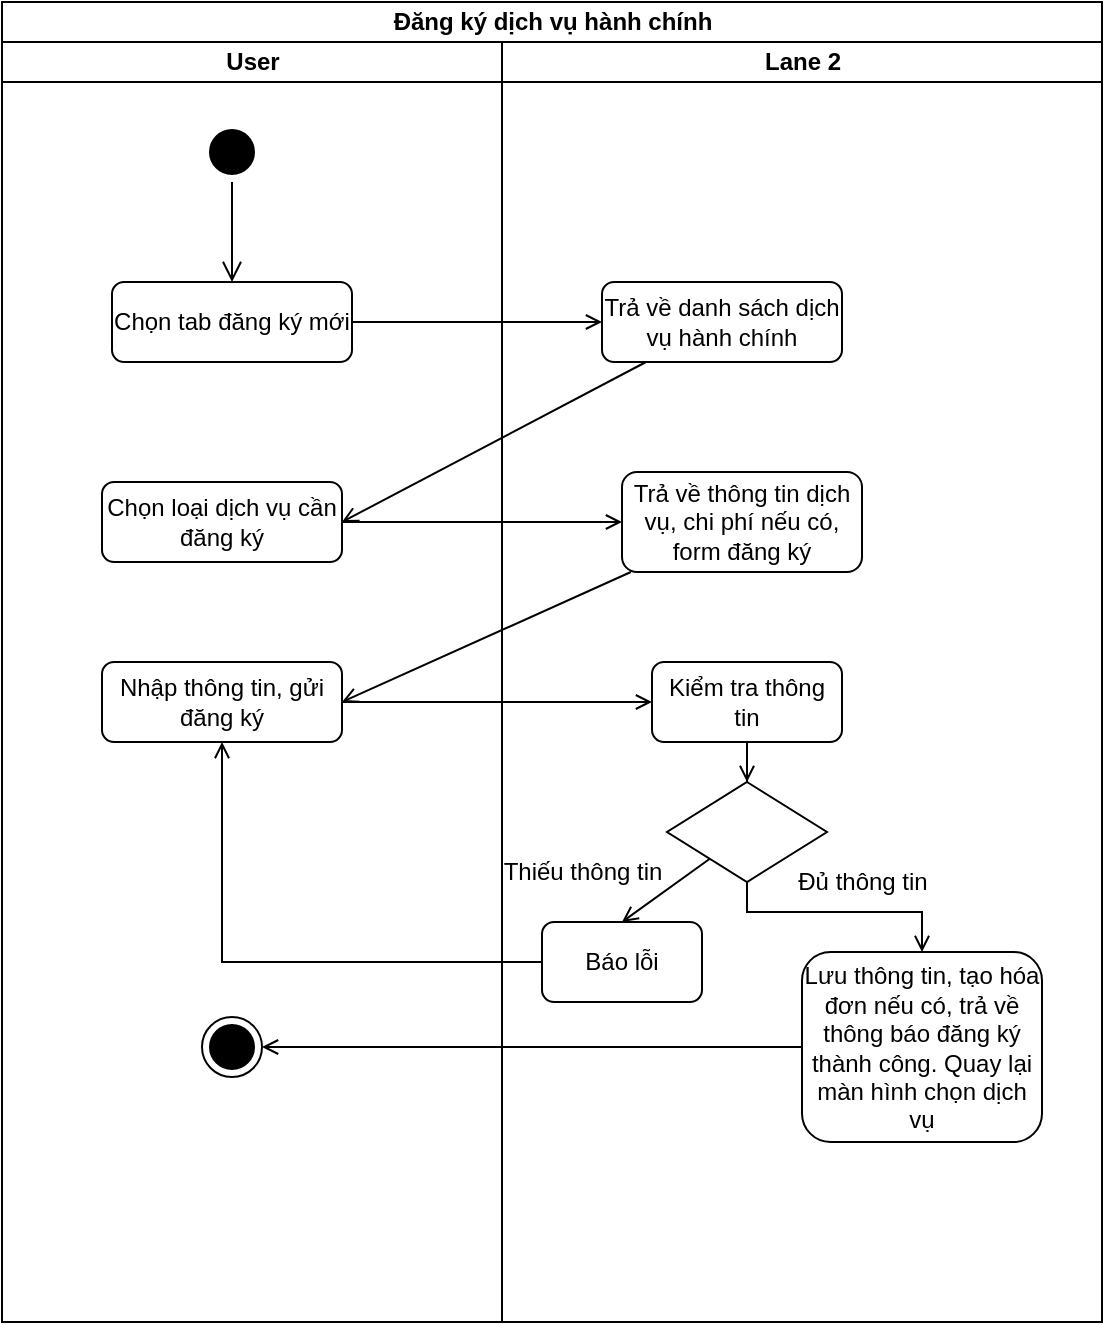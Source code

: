 <mxfile version="20.8.13" type="github">
  <diagram name="Page-1" id="HGys0ujm9egX_t3piUTb">
    <mxGraphModel dx="1050" dy="523" grid="1" gridSize="10" guides="1" tooltips="1" connect="1" arrows="1" fold="1" page="1" pageScale="1" pageWidth="827" pageHeight="1169" math="0" shadow="0">
      <root>
        <mxCell id="0" />
        <mxCell id="1" parent="0" />
        <mxCell id="Bfm5ouzrHzipLKYUxdTs-1" value="Đăng ký dịch vụ hành chính" style="swimlane;childLayout=stackLayout;resizeParent=1;resizeParentMax=0;startSize=20;html=1;" vertex="1" parent="1">
          <mxGeometry x="220" y="50" width="550" height="660" as="geometry" />
        </mxCell>
        <mxCell id="Bfm5ouzrHzipLKYUxdTs-2" value="User" style="swimlane;startSize=20;html=1;" vertex="1" parent="Bfm5ouzrHzipLKYUxdTs-1">
          <mxGeometry y="20" width="250" height="640" as="geometry" />
        </mxCell>
        <mxCell id="Bfm5ouzrHzipLKYUxdTs-5" value="" style="ellipse;html=1;shape=startState;fillColor=#000000;strokeColor=#000000;" vertex="1" parent="Bfm5ouzrHzipLKYUxdTs-2">
          <mxGeometry x="100.0" y="40" width="30" height="30" as="geometry" />
        </mxCell>
        <mxCell id="Bfm5ouzrHzipLKYUxdTs-6" value="" style="edgeStyle=orthogonalEdgeStyle;html=1;verticalAlign=bottom;endArrow=open;endSize=8;strokeColor=#000000;rounded=0;entryX=0.5;entryY=0;entryDx=0;entryDy=0;" edge="1" source="Bfm5ouzrHzipLKYUxdTs-5" parent="Bfm5ouzrHzipLKYUxdTs-2" target="Bfm5ouzrHzipLKYUxdTs-11">
          <mxGeometry relative="1" as="geometry">
            <mxPoint x="115" y="100" as="targetPoint" />
          </mxGeometry>
        </mxCell>
        <mxCell id="Bfm5ouzrHzipLKYUxdTs-11" value="Chọn tab đăng ký mới" style="rounded=1;whiteSpace=wrap;html=1;strokeColor=#000000;" vertex="1" parent="Bfm5ouzrHzipLKYUxdTs-2">
          <mxGeometry x="55" y="120" width="120" height="40" as="geometry" />
        </mxCell>
        <mxCell id="Bfm5ouzrHzipLKYUxdTs-16" value="Chọn loại dịch vụ cần đăng ký" style="rounded=1;whiteSpace=wrap;html=1;strokeColor=#000000;" vertex="1" parent="Bfm5ouzrHzipLKYUxdTs-2">
          <mxGeometry x="50" y="220" width="120" height="40" as="geometry" />
        </mxCell>
        <mxCell id="Bfm5ouzrHzipLKYUxdTs-20" value="Nhập thông tin, gửi đăng ký" style="rounded=1;whiteSpace=wrap;html=1;strokeColor=#000000;" vertex="1" parent="Bfm5ouzrHzipLKYUxdTs-2">
          <mxGeometry x="50" y="310" width="120" height="40" as="geometry" />
        </mxCell>
        <mxCell id="Bfm5ouzrHzipLKYUxdTs-37" value="" style="ellipse;html=1;shape=endState;fillColor=#000000;strokeColor=#000000;" vertex="1" parent="Bfm5ouzrHzipLKYUxdTs-2">
          <mxGeometry x="100" y="487.5" width="30" height="30" as="geometry" />
        </mxCell>
        <mxCell id="Bfm5ouzrHzipLKYUxdTs-14" style="rounded=0;orthogonalLoop=1;jettySize=auto;html=1;entryX=0;entryY=0.5;entryDx=0;entryDy=0;strokeColor=#000000;endArrow=open;endFill=0;" edge="1" parent="Bfm5ouzrHzipLKYUxdTs-1" source="Bfm5ouzrHzipLKYUxdTs-11" target="Bfm5ouzrHzipLKYUxdTs-13">
          <mxGeometry relative="1" as="geometry" />
        </mxCell>
        <mxCell id="Bfm5ouzrHzipLKYUxdTs-15" style="rounded=0;orthogonalLoop=1;jettySize=auto;html=1;strokeColor=#000000;endArrow=open;endFill=0;entryX=1;entryY=0.5;entryDx=0;entryDy=0;" edge="1" parent="Bfm5ouzrHzipLKYUxdTs-1" source="Bfm5ouzrHzipLKYUxdTs-13" target="Bfm5ouzrHzipLKYUxdTs-16">
          <mxGeometry relative="1" as="geometry">
            <mxPoint x="340.0" y="340" as="targetPoint" />
          </mxGeometry>
        </mxCell>
        <mxCell id="Bfm5ouzrHzipLKYUxdTs-18" style="rounded=0;orthogonalLoop=1;jettySize=auto;html=1;entryX=0;entryY=0.5;entryDx=0;entryDy=0;strokeColor=#000000;endArrow=open;endFill=0;" edge="1" parent="Bfm5ouzrHzipLKYUxdTs-1" source="Bfm5ouzrHzipLKYUxdTs-16" target="Bfm5ouzrHzipLKYUxdTs-17">
          <mxGeometry relative="1" as="geometry" />
        </mxCell>
        <mxCell id="Bfm5ouzrHzipLKYUxdTs-19" style="rounded=0;orthogonalLoop=1;jettySize=auto;html=1;strokeColor=#000000;endArrow=open;endFill=0;entryX=1;entryY=0.5;entryDx=0;entryDy=0;" edge="1" parent="Bfm5ouzrHzipLKYUxdTs-1" source="Bfm5ouzrHzipLKYUxdTs-17" target="Bfm5ouzrHzipLKYUxdTs-20">
          <mxGeometry relative="1" as="geometry">
            <mxPoint x="335.0" y="360" as="targetPoint" />
          </mxGeometry>
        </mxCell>
        <mxCell id="Bfm5ouzrHzipLKYUxdTs-25" style="rounded=0;orthogonalLoop=1;jettySize=auto;html=1;entryX=0;entryY=0.5;entryDx=0;entryDy=0;strokeColor=#000000;endArrow=open;endFill=0;" edge="1" parent="Bfm5ouzrHzipLKYUxdTs-1" source="Bfm5ouzrHzipLKYUxdTs-20" target="Bfm5ouzrHzipLKYUxdTs-23">
          <mxGeometry relative="1" as="geometry" />
        </mxCell>
        <mxCell id="Bfm5ouzrHzipLKYUxdTs-3" value="Lane 2" style="swimlane;startSize=20;html=1;" vertex="1" parent="Bfm5ouzrHzipLKYUxdTs-1">
          <mxGeometry x="250" y="20" width="300" height="640" as="geometry" />
        </mxCell>
        <mxCell id="Bfm5ouzrHzipLKYUxdTs-13" value="Trả về danh sách dịch vụ hành chính" style="rounded=1;whiteSpace=wrap;html=1;strokeColor=#000000;" vertex="1" parent="Bfm5ouzrHzipLKYUxdTs-3">
          <mxGeometry x="50" y="120" width="120" height="40" as="geometry" />
        </mxCell>
        <mxCell id="Bfm5ouzrHzipLKYUxdTs-17" value="Trả về thông tin dịch vụ, chi phí nếu có, form đăng ký" style="rounded=1;whiteSpace=wrap;html=1;strokeColor=#000000;" vertex="1" parent="Bfm5ouzrHzipLKYUxdTs-3">
          <mxGeometry x="60" y="215" width="120" height="50" as="geometry" />
        </mxCell>
        <mxCell id="Bfm5ouzrHzipLKYUxdTs-30" style="rounded=0;orthogonalLoop=1;jettySize=auto;html=1;entryX=0.5;entryY=0;entryDx=0;entryDy=0;strokeColor=#000000;endArrow=open;endFill=0;" edge="1" parent="Bfm5ouzrHzipLKYUxdTs-3" source="Bfm5ouzrHzipLKYUxdTs-21" target="Bfm5ouzrHzipLKYUxdTs-26">
          <mxGeometry relative="1" as="geometry" />
        </mxCell>
        <mxCell id="Bfm5ouzrHzipLKYUxdTs-31" style="edgeStyle=orthogonalEdgeStyle;rounded=0;orthogonalLoop=1;jettySize=auto;html=1;entryX=0.5;entryY=0;entryDx=0;entryDy=0;strokeColor=#000000;endArrow=open;endFill=0;" edge="1" parent="Bfm5ouzrHzipLKYUxdTs-3" source="Bfm5ouzrHzipLKYUxdTs-21" target="Bfm5ouzrHzipLKYUxdTs-36">
          <mxGeometry relative="1" as="geometry">
            <mxPoint x="205.62" y="453" as="targetPoint" />
            <Array as="points">
              <mxPoint x="123" y="435" />
              <mxPoint x="210" y="435" />
            </Array>
          </mxGeometry>
        </mxCell>
        <mxCell id="Bfm5ouzrHzipLKYUxdTs-21" value="" style="rhombus;whiteSpace=wrap;html=1;strokeColor=#000000;" vertex="1" parent="Bfm5ouzrHzipLKYUxdTs-3">
          <mxGeometry x="82.5" y="370" width="80" height="50" as="geometry" />
        </mxCell>
        <mxCell id="Bfm5ouzrHzipLKYUxdTs-24" style="edgeStyle=orthogonalEdgeStyle;rounded=0;orthogonalLoop=1;jettySize=auto;html=1;strokeColor=#000000;endArrow=open;endFill=0;" edge="1" parent="Bfm5ouzrHzipLKYUxdTs-3" source="Bfm5ouzrHzipLKYUxdTs-23" target="Bfm5ouzrHzipLKYUxdTs-21">
          <mxGeometry relative="1" as="geometry" />
        </mxCell>
        <mxCell id="Bfm5ouzrHzipLKYUxdTs-23" value="Kiểm tra thông tin" style="rounded=1;whiteSpace=wrap;html=1;strokeColor=#000000;" vertex="1" parent="Bfm5ouzrHzipLKYUxdTs-3">
          <mxGeometry x="75" y="310" width="95" height="40" as="geometry" />
        </mxCell>
        <mxCell id="Bfm5ouzrHzipLKYUxdTs-26" value="Báo lỗi" style="rounded=1;whiteSpace=wrap;html=1;strokeColor=#000000;" vertex="1" parent="Bfm5ouzrHzipLKYUxdTs-3">
          <mxGeometry x="20" y="440" width="80" height="40" as="geometry" />
        </mxCell>
        <mxCell id="Bfm5ouzrHzipLKYUxdTs-36" value="Lưu thông tin, tạo hóa đơn nếu có, trả về thông báo đăng ký thành công. Quay lại màn hình chọn dịch vụ" style="rounded=1;whiteSpace=wrap;html=1;strokeColor=#000000;" vertex="1" parent="Bfm5ouzrHzipLKYUxdTs-3">
          <mxGeometry x="150" y="455" width="120" height="95" as="geometry" />
        </mxCell>
        <mxCell id="Bfm5ouzrHzipLKYUxdTs-41" value="Thiếu thông tin" style="text;html=1;align=center;verticalAlign=middle;resizable=0;points=[];autosize=1;strokeColor=none;fillColor=none;" vertex="1" parent="Bfm5ouzrHzipLKYUxdTs-3">
          <mxGeometry x="-10" y="400" width="100" height="30" as="geometry" />
        </mxCell>
        <mxCell id="Bfm5ouzrHzipLKYUxdTs-38" style="edgeStyle=orthogonalEdgeStyle;rounded=0;orthogonalLoop=1;jettySize=auto;html=1;entryX=1;entryY=0.5;entryDx=0;entryDy=0;strokeColor=#000000;endArrow=open;endFill=0;" edge="1" parent="Bfm5ouzrHzipLKYUxdTs-1" source="Bfm5ouzrHzipLKYUxdTs-36" target="Bfm5ouzrHzipLKYUxdTs-37">
          <mxGeometry relative="1" as="geometry" />
        </mxCell>
        <mxCell id="Bfm5ouzrHzipLKYUxdTs-40" style="edgeStyle=orthogonalEdgeStyle;rounded=0;orthogonalLoop=1;jettySize=auto;html=1;entryX=0.5;entryY=1;entryDx=0;entryDy=0;strokeColor=#000000;endArrow=open;endFill=0;" edge="1" parent="Bfm5ouzrHzipLKYUxdTs-1" source="Bfm5ouzrHzipLKYUxdTs-26" target="Bfm5ouzrHzipLKYUxdTs-20">
          <mxGeometry relative="1" as="geometry" />
        </mxCell>
        <mxCell id="Bfm5ouzrHzipLKYUxdTs-42" value="Đủ thông tin" style="text;html=1;align=center;verticalAlign=middle;resizable=0;points=[];autosize=1;strokeColor=none;fillColor=none;" vertex="1" parent="1">
          <mxGeometry x="605" y="475" width="90" height="30" as="geometry" />
        </mxCell>
      </root>
    </mxGraphModel>
  </diagram>
</mxfile>
